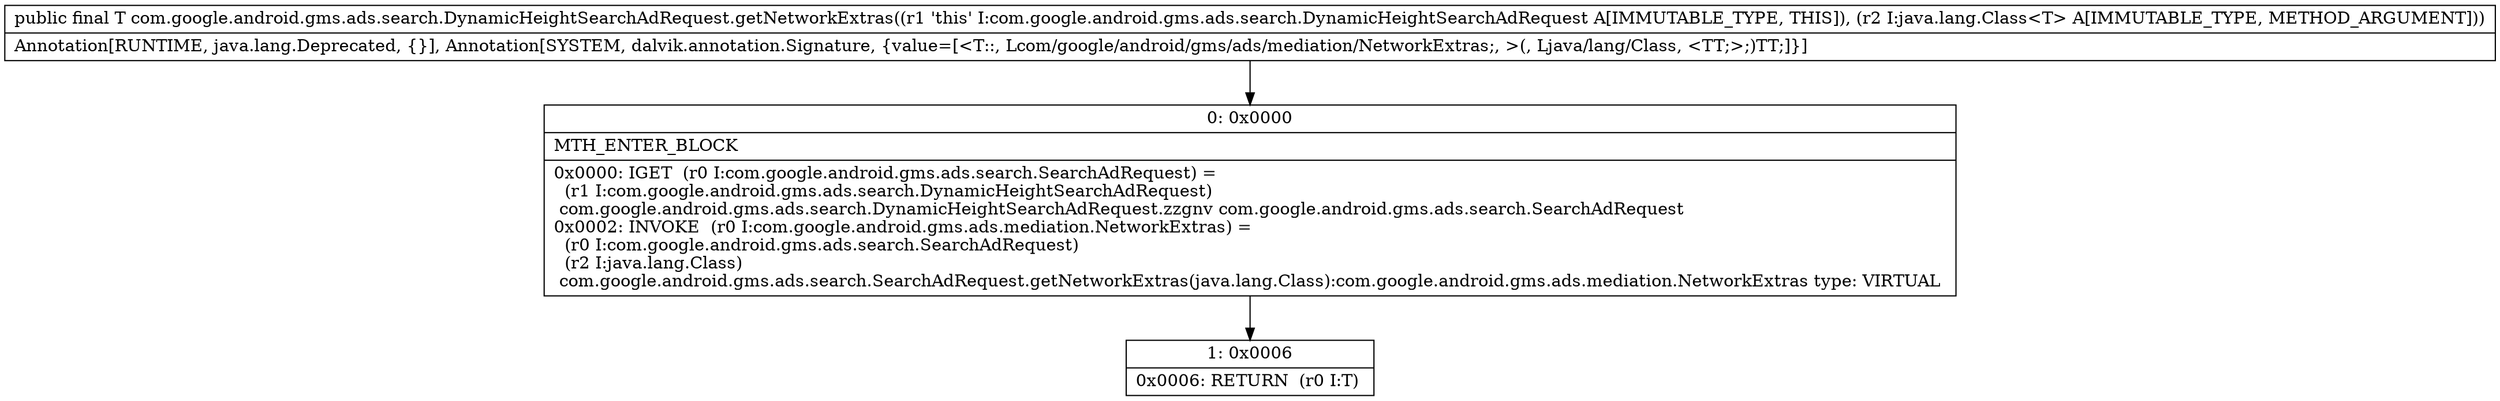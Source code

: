 digraph "CFG forcom.google.android.gms.ads.search.DynamicHeightSearchAdRequest.getNetworkExtras(Ljava\/lang\/Class;)Lcom\/google\/android\/gms\/ads\/mediation\/NetworkExtras;" {
Node_0 [shape=record,label="{0\:\ 0x0000|MTH_ENTER_BLOCK\l|0x0000: IGET  (r0 I:com.google.android.gms.ads.search.SearchAdRequest) = \l  (r1 I:com.google.android.gms.ads.search.DynamicHeightSearchAdRequest)\l com.google.android.gms.ads.search.DynamicHeightSearchAdRequest.zzgnv com.google.android.gms.ads.search.SearchAdRequest \l0x0002: INVOKE  (r0 I:com.google.android.gms.ads.mediation.NetworkExtras) = \l  (r0 I:com.google.android.gms.ads.search.SearchAdRequest)\l  (r2 I:java.lang.Class)\l com.google.android.gms.ads.search.SearchAdRequest.getNetworkExtras(java.lang.Class):com.google.android.gms.ads.mediation.NetworkExtras type: VIRTUAL \l}"];
Node_1 [shape=record,label="{1\:\ 0x0006|0x0006: RETURN  (r0 I:T) \l}"];
MethodNode[shape=record,label="{public final T com.google.android.gms.ads.search.DynamicHeightSearchAdRequest.getNetworkExtras((r1 'this' I:com.google.android.gms.ads.search.DynamicHeightSearchAdRequest A[IMMUTABLE_TYPE, THIS]), (r2 I:java.lang.Class\<T\> A[IMMUTABLE_TYPE, METHOD_ARGUMENT]))  | Annotation[RUNTIME, java.lang.Deprecated, \{\}], Annotation[SYSTEM, dalvik.annotation.Signature, \{value=[\<T::, Lcom\/google\/android\/gms\/ads\/mediation\/NetworkExtras;, \>(, Ljava\/lang\/Class, \<TT;\>;)TT;]\}]\l}"];
MethodNode -> Node_0;
Node_0 -> Node_1;
}

